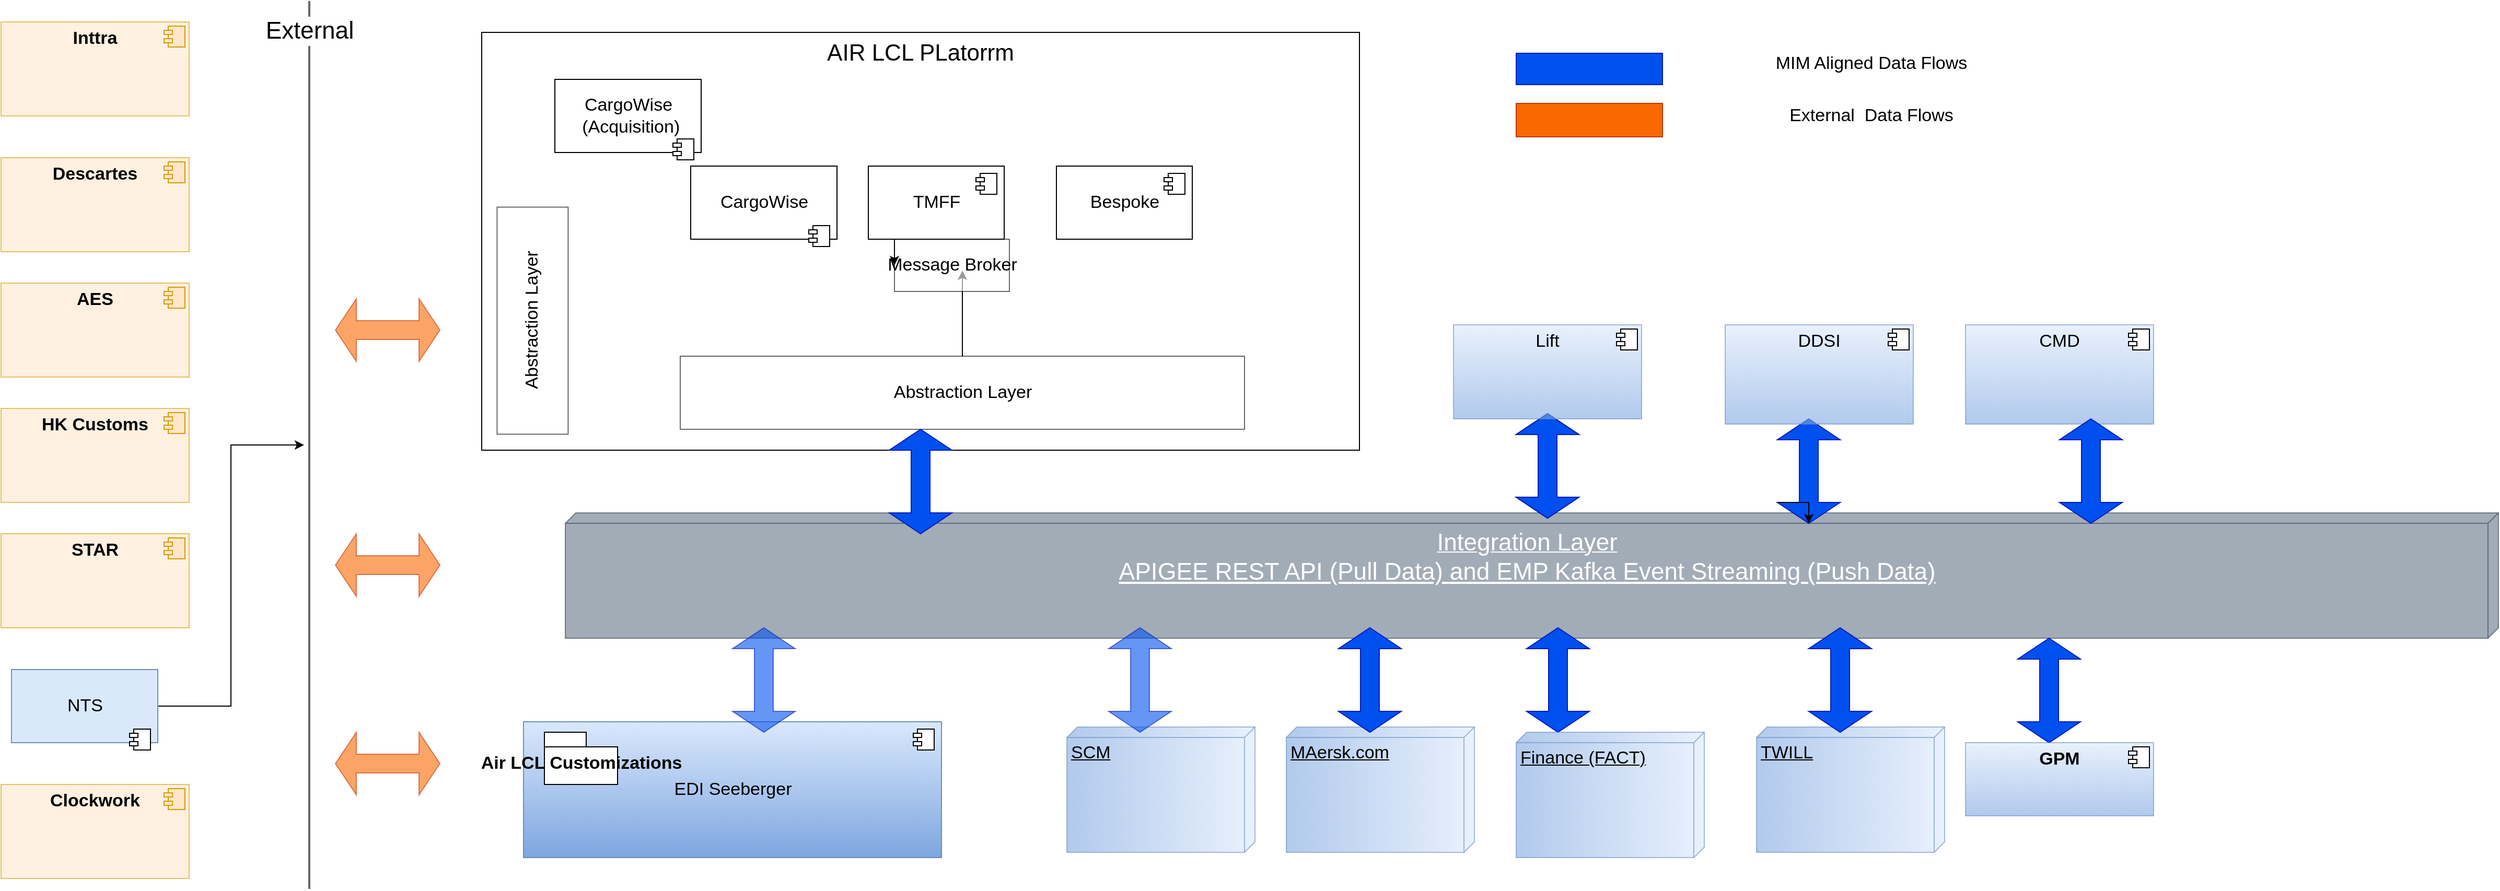 <mxfile version="14.6.3" type="github" pages="2">
  <diagram name="Page-1" id="9f46799a-70d6-7492-0946-bef42562c5a5">
    <mxGraphModel dx="2841" dy="679" grid="1" gridSize="10" guides="1" tooltips="1" connect="1" arrows="1" fold="1" page="1" pageScale="1" pageWidth="1654" pageHeight="1169" math="0" shadow="0">
      <root>
        <mxCell id="0" />
        <mxCell id="1" parent="0" />
        <mxCell id="yIZmvAboS1plVGwmi-o9-18" value="&lt;div style=&quot;font-size: 22px&quot;&gt;AIR LCL PLatorrm&lt;/div&gt;" style="rounded=0;whiteSpace=wrap;html=1;sketch=0;fontSize=17;align=center;verticalAlign=top;" parent="1" vertex="1">
          <mxGeometry x="-1060" y="160" width="840" height="400" as="geometry" />
        </mxCell>
        <mxCell id="8DkEOpbADwX2DGaCOfEL-4" style="edgeStyle=orthogonalEdgeStyle;rounded=0;orthogonalLoop=1;jettySize=auto;html=1;fontSize=17;exitX=0.5;exitY=0;exitDx=0;exitDy=0;" parent="1" source="8DkEOpbADwX2DGaCOfEL-2" edge="1">
          <mxGeometry relative="1" as="geometry">
            <mxPoint x="-600" y="388" as="targetPoint" />
            <mxPoint x="-520" y="480" as="sourcePoint" />
          </mxGeometry>
        </mxCell>
        <mxCell id="8DkEOpbADwX2DGaCOfEL-2" value="Abstraction Layer" style="html=1;dropTarget=0;opacity=60;fontSize=17;" parent="1" vertex="1">
          <mxGeometry x="-870" y="470" width="540" height="70" as="geometry" />
        </mxCell>
        <mxCell id="8DkEOpbADwX2DGaCOfEL-6" value="EDI Seeberger" style="html=1;dropTarget=0;fontSize=17;gradientColor=#7ea6e0;fillColor=#dae8fc;strokeColor=#6c8ebf;" parent="1" vertex="1">
          <mxGeometry x="-1020" y="820" width="400" height="130" as="geometry" />
        </mxCell>
        <mxCell id="8DkEOpbADwX2DGaCOfEL-7" value="" style="shape=module;jettyWidth=8;jettyHeight=4;fontSize=17;" parent="8DkEOpbADwX2DGaCOfEL-6" vertex="1">
          <mxGeometry x="1" width="20" height="20" relative="1" as="geometry">
            <mxPoint x="-27" y="7" as="offset" />
          </mxGeometry>
        </mxCell>
        <mxCell id="8DkEOpbADwX2DGaCOfEL-8" value="Air LCL Customizations" style="shape=folder;fontStyle=1;spacingTop=10;tabWidth=40;tabHeight=14;tabPosition=left;html=1;fontSize=17;" parent="1" vertex="1">
          <mxGeometry x="-1000" y="830" width="70" height="50" as="geometry" />
        </mxCell>
        <mxCell id="8DkEOpbADwX2DGaCOfEL-9" value="&lt;font style=&quot;font-size: 23px&quot;&gt;Integration Layer &lt;br&gt;&lt;div&gt;&lt;span&gt;APIGEE REST API (Pull Data) and EMP Kafka Event Streaming (Push Data)&lt;/span&gt;&lt;/div&gt;&lt;/font&gt;" style="verticalAlign=top;align=center;spacingTop=8;spacingLeft=2;spacingRight=12;shape=cube;size=10;direction=south;fontStyle=4;html=1;opacity=60;fontSize=17;fillColor=#647687;strokeColor=#314354;fontColor=#ffffff;" parent="1" vertex="1">
          <mxGeometry x="-980" y="620" width="1850" height="120" as="geometry" />
        </mxCell>
        <mxCell id="8DkEOpbADwX2DGaCOfEL-10" value="Message Broker" style="html=1;opacity=60;fontSize=17;" parent="1" vertex="1">
          <mxGeometry x="-665" y="358" width="110" height="50" as="geometry" />
        </mxCell>
        <mxCell id="8DkEOpbADwX2DGaCOfEL-11" style="edgeStyle=orthogonalEdgeStyle;rounded=0;orthogonalLoop=1;jettySize=auto;html=1;exitX=0.25;exitY=0;exitDx=0;exitDy=0;entryX=0;entryY=0.5;entryDx=0;entryDy=0;fontSize=17;" parent="1" source="8DkEOpbADwX2DGaCOfEL-10" target="8DkEOpbADwX2DGaCOfEL-10" edge="1">
          <mxGeometry relative="1" as="geometry" />
        </mxCell>
        <mxCell id="8DkEOpbADwX2DGaCOfEL-13" value="CargoWise" style="html=1;dropTarget=0;fontSize=17;" parent="1" vertex="1">
          <mxGeometry x="-860" y="288" width="140" height="70" as="geometry" />
        </mxCell>
        <mxCell id="8DkEOpbADwX2DGaCOfEL-14" value="" style="shape=module;jettyWidth=8;jettyHeight=4;fontSize=17;" parent="8DkEOpbADwX2DGaCOfEL-13" vertex="1">
          <mxGeometry x="1" width="20" height="20" relative="1" as="geometry">
            <mxPoint x="-27" y="57" as="offset" />
          </mxGeometry>
        </mxCell>
        <mxCell id="8DkEOpbADwX2DGaCOfEL-15" value="TMFF" style="html=1;dropTarget=0;fontSize=17;" parent="1" vertex="1">
          <mxGeometry x="-690" y="288" width="130" height="70" as="geometry" />
        </mxCell>
        <mxCell id="8DkEOpbADwX2DGaCOfEL-16" value="" style="shape=module;jettyWidth=8;jettyHeight=4;fontSize=17;" parent="8DkEOpbADwX2DGaCOfEL-15" vertex="1">
          <mxGeometry x="1" width="20" height="20" relative="1" as="geometry">
            <mxPoint x="-27" y="7" as="offset" />
          </mxGeometry>
        </mxCell>
        <mxCell id="8DkEOpbADwX2DGaCOfEL-17" value="Bespoke" style="html=1;dropTarget=0;fontSize=17;" parent="1" vertex="1">
          <mxGeometry x="-510" y="288" width="130" height="70" as="geometry" />
        </mxCell>
        <mxCell id="8DkEOpbADwX2DGaCOfEL-18" value="" style="shape=module;jettyWidth=8;jettyHeight=4;fontSize=17;" parent="8DkEOpbADwX2DGaCOfEL-17" vertex="1">
          <mxGeometry x="1" width="20" height="20" relative="1" as="geometry">
            <mxPoint x="-27" y="7" as="offset" />
          </mxGeometry>
        </mxCell>
        <mxCell id="8DkEOpbADwX2DGaCOfEL-21" value="MAersk.com" style="verticalAlign=top;align=left;spacingTop=8;spacingLeft=2;spacingRight=12;shape=cube;size=10;direction=south;fontStyle=4;html=1;opacity=60;fontSize=17;gradientColor=#7ea6e0;fillColor=#dae8fc;strokeColor=#6c8ebf;" parent="1" vertex="1">
          <mxGeometry x="-290" y="825" width="180" height="120" as="geometry" />
        </mxCell>
        <mxCell id="8DkEOpbADwX2DGaCOfEL-22" value="SCM" style="verticalAlign=top;align=left;spacingTop=8;spacingLeft=2;spacingRight=12;shape=cube;size=10;direction=south;fontStyle=4;html=1;opacity=60;fontSize=17;gradientColor=#7ea6e0;fillColor=#dae8fc;strokeColor=#6c8ebf;" parent="1" vertex="1">
          <mxGeometry x="-500" y="825" width="180" height="120" as="geometry" />
        </mxCell>
        <mxCell id="8DkEOpbADwX2DGaCOfEL-29" value="" style="shape=doubleArrow;whiteSpace=wrap;html=1;rotation=90;fillColor=#0050ef;strokeColor=#001DBC;fontColor=#ffffff;" parent="1" vertex="1">
          <mxGeometry x="160" y="550" width="100" height="60" as="geometry" />
        </mxCell>
        <mxCell id="8DkEOpbADwX2DGaCOfEL-30" style="edgeStyle=orthogonalEdgeStyle;rounded=0;orthogonalLoop=1;jettySize=auto;html=1;exitX=0;exitY=0;exitDx=80;exitDy=60;exitPerimeter=0;entryX=1;entryY=0.5;entryDx=0;entryDy=0;entryPerimeter=0;fontSize=17;" parent="1" source="8DkEOpbADwX2DGaCOfEL-29" target="8DkEOpbADwX2DGaCOfEL-29" edge="1">
          <mxGeometry relative="1" as="geometry" />
        </mxCell>
        <mxCell id="8DkEOpbADwX2DGaCOfEL-32" value="" style="shape=doubleArrow;whiteSpace=wrap;html=1;rotation=90;" parent="1" vertex="1">
          <mxGeometry x="-90" y="545" width="100" height="60" as="geometry" />
        </mxCell>
        <mxCell id="8DkEOpbADwX2DGaCOfEL-34" value="" style="shape=doubleArrow;whiteSpace=wrap;html=1;rotation=90;fillColor=#0050ef;strokeColor=#001DBC;fontColor=#ffffff;" parent="1" vertex="1">
          <mxGeometry x="-80" y="750" width="100" height="60" as="geometry" />
        </mxCell>
        <mxCell id="8DkEOpbADwX2DGaCOfEL-39" value="&lt;font style=&quot;font-size: 23px&quot;&gt;External&lt;/font&gt;" style="line;strokeWidth=2;direction=south;html=1;fontSize=17;opacity=60;" parent="1" vertex="1">
          <mxGeometry x="-1230" y="130" width="10" height="850" as="geometry" />
        </mxCell>
        <mxCell id="8DkEOpbADwX2DGaCOfEL-43" value="&lt;p style=&quot;margin: 0px ; margin-top: 6px ; text-align: center&quot;&gt;&lt;b&gt;Inttra&lt;/b&gt;&lt;/p&gt;" style="align=left;overflow=fill;html=1;dropTarget=0;fontSize=17;opacity=60;fillColor=#ffe6cc;strokeColor=#d79b00;" parent="1" vertex="1">
          <mxGeometry x="-1520" y="150" width="180" height="90" as="geometry" />
        </mxCell>
        <mxCell id="8DkEOpbADwX2DGaCOfEL-44" value="" style="shape=component;jettyWidth=8;jettyHeight=4;fillColor=#ffe6cc;strokeColor=#d79b00;" parent="8DkEOpbADwX2DGaCOfEL-43" vertex="1">
          <mxGeometry x="1" width="20" height="20" relative="1" as="geometry">
            <mxPoint x="-24" y="4" as="offset" />
          </mxGeometry>
        </mxCell>
        <mxCell id="8DkEOpbADwX2DGaCOfEL-45" value="&lt;p style=&quot;margin: 0px ; margin-top: 6px ; text-align: center&quot;&gt;&lt;b&gt;Clockwork&lt;/b&gt;&lt;/p&gt;" style="align=left;overflow=fill;html=1;dropTarget=0;fontSize=17;opacity=60;fillColor=#ffe6cc;strokeColor=#d79b00;" parent="1" vertex="1">
          <mxGeometry x="-1520" y="880" width="180" height="90" as="geometry" />
        </mxCell>
        <mxCell id="8DkEOpbADwX2DGaCOfEL-46" value="" style="shape=component;jettyWidth=8;jettyHeight=4;fillColor=#ffe6cc;strokeColor=#d79b00;" parent="8DkEOpbADwX2DGaCOfEL-45" vertex="1">
          <mxGeometry x="1" width="20" height="20" relative="1" as="geometry">
            <mxPoint x="-24" y="4" as="offset" />
          </mxGeometry>
        </mxCell>
        <mxCell id="8DkEOpbADwX2DGaCOfEL-47" value="&lt;p style=&quot;margin: 0px ; margin-top: 6px ; text-align: center&quot;&gt;&lt;b&gt;Descartes&lt;/b&gt;&lt;/p&gt;" style="align=left;overflow=fill;html=1;dropTarget=0;fontSize=17;opacity=60;fillColor=#ffe6cc;strokeColor=#d79b00;" parent="1" vertex="1">
          <mxGeometry x="-1520" y="280" width="180" height="90" as="geometry" />
        </mxCell>
        <mxCell id="8DkEOpbADwX2DGaCOfEL-48" value="" style="shape=component;jettyWidth=8;jettyHeight=4;fillColor=#ffe6cc;strokeColor=#d79b00;" parent="8DkEOpbADwX2DGaCOfEL-47" vertex="1">
          <mxGeometry x="1" width="20" height="20" relative="1" as="geometry">
            <mxPoint x="-24" y="4" as="offset" />
          </mxGeometry>
        </mxCell>
        <mxCell id="8DkEOpbADwX2DGaCOfEL-49" value="&lt;p style=&quot;margin: 0px ; margin-top: 6px ; text-align: center&quot;&gt;&lt;b&gt;HK Customs&lt;/b&gt;&lt;/p&gt;" style="align=left;overflow=fill;html=1;dropTarget=0;fontSize=17;opacity=60;fillColor=#ffe6cc;strokeColor=#d79b00;" parent="1" vertex="1">
          <mxGeometry x="-1520" y="520" width="180" height="90" as="geometry" />
        </mxCell>
        <mxCell id="8DkEOpbADwX2DGaCOfEL-50" value="" style="shape=component;jettyWidth=8;jettyHeight=4;fillColor=#ffe6cc;strokeColor=#d79b00;" parent="8DkEOpbADwX2DGaCOfEL-49" vertex="1">
          <mxGeometry x="1" width="20" height="20" relative="1" as="geometry">
            <mxPoint x="-24" y="4" as="offset" />
          </mxGeometry>
        </mxCell>
        <mxCell id="8DkEOpbADwX2DGaCOfEL-51" value="&lt;p style=&quot;margin: 0px ; margin-top: 6px ; text-align: center&quot;&gt;&lt;b&gt;AES&lt;/b&gt;&lt;/p&gt;" style="align=left;overflow=fill;html=1;dropTarget=0;fontSize=17;opacity=60;fillColor=#ffe6cc;strokeColor=#d79b00;" parent="1" vertex="1">
          <mxGeometry x="-1520" y="400" width="180" height="90" as="geometry" />
        </mxCell>
        <mxCell id="8DkEOpbADwX2DGaCOfEL-52" value="" style="shape=component;jettyWidth=8;jettyHeight=4;fillColor=#ffe6cc;strokeColor=#d79b00;" parent="8DkEOpbADwX2DGaCOfEL-51" vertex="1">
          <mxGeometry x="1" width="20" height="20" relative="1" as="geometry">
            <mxPoint x="-24" y="4" as="offset" />
          </mxGeometry>
        </mxCell>
        <mxCell id="8DkEOpbADwX2DGaCOfEL-53" value="&lt;p style=&quot;margin: 0px ; margin-top: 6px ; text-align: center&quot;&gt;&lt;b&gt;STAR&lt;/b&gt;&lt;/p&gt;" style="align=left;overflow=fill;html=1;dropTarget=0;fontSize=17;opacity=60;fillColor=#ffe6cc;strokeColor=#d79b00;" parent="1" vertex="1">
          <mxGeometry x="-1520" y="640" width="180" height="90" as="geometry" />
        </mxCell>
        <mxCell id="8DkEOpbADwX2DGaCOfEL-54" value="" style="shape=component;jettyWidth=8;jettyHeight=4;fillColor=#ffe6cc;strokeColor=#d79b00;" parent="8DkEOpbADwX2DGaCOfEL-53" vertex="1">
          <mxGeometry x="1" width="20" height="20" relative="1" as="geometry">
            <mxPoint x="-24" y="4" as="offset" />
          </mxGeometry>
        </mxCell>
        <mxCell id="8DkEOpbADwX2DGaCOfEL-59" value="" style="shape=doubleArrow;whiteSpace=wrap;html=1;fontSize=17;opacity=60;rotation=90;fillColor=#0050ef;strokeColor=#001DBC;fontColor=#ffffff;" parent="1" vertex="1">
          <mxGeometry x="-480" y="750" width="100" height="60" as="geometry" />
        </mxCell>
        <mxCell id="8DkEOpbADwX2DGaCOfEL-61" value="" style="shape=doubleArrow;whiteSpace=wrap;html=1;fontSize=17;opacity=60;fillColor=#fa6800;strokeColor=#C73500;fontColor=#ffffff;" parent="1" vertex="1">
          <mxGeometry x="-1200" y="640" width="100" height="60" as="geometry" />
        </mxCell>
        <mxCell id="8DkEOpbADwX2DGaCOfEL-62" value="" style="shape=doubleArrow;whiteSpace=wrap;html=1;fontSize=17;opacity=60;fillColor=#fa6800;strokeColor=#C73500;fontColor=#ffffff;" parent="1" vertex="1">
          <mxGeometry x="-1200" y="830" width="100" height="60" as="geometry" />
        </mxCell>
        <mxCell id="8DkEOpbADwX2DGaCOfEL-63" value="Abstraction Layer" style="html=1;dropTarget=0;opacity=60;fontSize=17;rotation=-90;" parent="1" vertex="1">
          <mxGeometry x="-1120.0" y="402" width="217.41" height="68" as="geometry" />
        </mxCell>
        <mxCell id="8DkEOpbADwX2DGaCOfEL-64" value="" style="shape=doubleArrow;whiteSpace=wrap;html=1;fontSize=17;opacity=60;fillColor=#fa6800;strokeColor=#C73500;fontColor=#ffffff;" parent="1" vertex="1">
          <mxGeometry x="-1200" y="415" width="100" height="60" as="geometry" />
        </mxCell>
        <mxCell id="yIZmvAboS1plVGwmi-o9-2" value="" style="shape=doubleArrow;whiteSpace=wrap;html=1;rotation=90;fillColor=#0050ef;strokeColor=#001DBC;fontColor=#ffffff;" parent="1" vertex="1">
          <mxGeometry x="390" y="760" width="100" height="60" as="geometry" />
        </mxCell>
        <mxCell id="yIZmvAboS1plVGwmi-o9-6" value="" style="shape=doubleArrow;whiteSpace=wrap;html=1;rotation=90;fillColor=#0050ef;strokeColor=#001DBC;fontColor=#ffffff;" parent="1" vertex="1">
          <mxGeometry x="-690" y="560" width="100" height="60" as="geometry" />
        </mxCell>
        <mxCell id="yIZmvAboS1plVGwmi-o9-7" value="" style="shape=doubleArrow;whiteSpace=wrap;html=1;rotation=90;fillColor=#0050ef;strokeColor=#001DBC;fontColor=#ffffff;" parent="1" vertex="1">
          <mxGeometry x="-90" y="545" width="100" height="60" as="geometry" />
        </mxCell>
        <mxCell id="yIZmvAboS1plVGwmi-o9-12" value="" style="rounded=0;whiteSpace=wrap;html=1;sketch=0;fillColor=#0050ef;strokeColor=#001DBC;fontColor=#ffffff;" parent="1" vertex="1">
          <mxGeometry x="-70" y="180" width="140" height="30" as="geometry" />
        </mxCell>
        <mxCell id="yIZmvAboS1plVGwmi-o9-14" value="MIM Aligned Data Flows" style="text;html=1;strokeColor=none;fillColor=none;align=center;verticalAlign=middle;whiteSpace=wrap;rounded=0;sketch=0;fontSize=17;" parent="1" vertex="1">
          <mxGeometry x="130" y="170" width="280" height="40" as="geometry" />
        </mxCell>
        <mxCell id="yIZmvAboS1plVGwmi-o9-19" value="" style="shape=doubleArrow;whiteSpace=wrap;html=1;rotation=90;fillColor=#0050ef;strokeColor=#001DBC;fontColor=#ffffff;" parent="1" vertex="1">
          <mxGeometry x="-260" y="750" width="100" height="60" as="geometry" />
        </mxCell>
        <mxCell id="yIZmvAboS1plVGwmi-o9-23" value="" style="rounded=0;whiteSpace=wrap;html=1;sketch=0;fontSize=17;strokeColor=#C73500;fillColor=#fa6800;fontColor=#ffffff;" parent="1" vertex="1">
          <mxGeometry x="-70" y="228" width="140" height="32" as="geometry" />
        </mxCell>
        <mxCell id="yIZmvAboS1plVGwmi-o9-24" value="External&amp;nbsp; Data Flows" style="text;html=1;strokeColor=none;fillColor=none;align=center;verticalAlign=middle;whiteSpace=wrap;rounded=0;sketch=0;fontSize=17;" parent="1" vertex="1">
          <mxGeometry x="130" y="220" width="280" height="40" as="geometry" />
        </mxCell>
        <mxCell id="yIZmvAboS1plVGwmi-o9-43" value="&lt;p style=&quot;margin: 6px 0px 0px; text-align: center; font-size: 17px;&quot;&gt;Lift&lt;/p&gt;" style="align=left;overflow=fill;html=1;dropTarget=0;opacity=60;fontSize=17;gradientColor=#7ea6e0;fillColor=#dae8fc;strokeColor=#6c8ebf;" parent="1" vertex="1">
          <mxGeometry x="-130" y="440" width="180" height="90" as="geometry" />
        </mxCell>
        <mxCell id="yIZmvAboS1plVGwmi-o9-44" value="" style="shape=component;jettyWidth=8;jettyHeight=4;fontSize=17;" parent="yIZmvAboS1plVGwmi-o9-43" vertex="1">
          <mxGeometry x="1" width="20" height="20" relative="1" as="geometry">
            <mxPoint x="-24" y="4" as="offset" />
          </mxGeometry>
        </mxCell>
        <mxCell id="yIZmvAboS1plVGwmi-o9-45" value="&lt;p style=&quot;margin: 6px 0px 0px ; text-align: center ; font-size: 17px&quot;&gt;DDSI&lt;/p&gt;" style="align=left;overflow=fill;html=1;dropTarget=0;opacity=60;fontSize=17;gradientColor=#7ea6e0;fillColor=#dae8fc;strokeColor=#6c8ebf;" parent="1" vertex="1">
          <mxGeometry x="130" y="440" width="180" height="95" as="geometry" />
        </mxCell>
        <mxCell id="yIZmvAboS1plVGwmi-o9-46" value="" style="shape=component;jettyWidth=8;jettyHeight=4;fontSize=17;" parent="yIZmvAboS1plVGwmi-o9-45" vertex="1">
          <mxGeometry x="1" width="20" height="20" relative="1" as="geometry">
            <mxPoint x="-24" y="4" as="offset" />
          </mxGeometry>
        </mxCell>
        <mxCell id="yIZmvAboS1plVGwmi-o9-47" value="&lt;p style=&quot;margin: 6px 0px 0px ; text-align: center ; font-size: 17px&quot;&gt;CMD&lt;/p&gt;" style="align=left;overflow=fill;html=1;dropTarget=0;opacity=60;fontSize=17;gradientColor=#7ea6e0;fillColor=#dae8fc;strokeColor=#6c8ebf;" parent="1" vertex="1">
          <mxGeometry x="360" y="440" width="180" height="95" as="geometry" />
        </mxCell>
        <mxCell id="yIZmvAboS1plVGwmi-o9-48" value="" style="shape=component;jettyWidth=8;jettyHeight=4;fontSize=17;" parent="yIZmvAboS1plVGwmi-o9-47" vertex="1">
          <mxGeometry x="1" width="20" height="20" relative="1" as="geometry">
            <mxPoint x="-24" y="4" as="offset" />
          </mxGeometry>
        </mxCell>
        <mxCell id="yIZmvAboS1plVGwmi-o9-49" value="&lt;p style=&quot;margin: 0px ; margin-top: 6px ; text-align: center&quot;&gt;&lt;b&gt;GPM&lt;/b&gt;&lt;/p&gt;" style="align=left;overflow=fill;html=1;dropTarget=0;fontSize=17;opacity=60;gradientColor=#7ea6e0;fillColor=#dae8fc;strokeColor=#6c8ebf;" parent="1" vertex="1">
          <mxGeometry x="360" y="840" width="180" height="70" as="geometry" />
        </mxCell>
        <mxCell id="yIZmvAboS1plVGwmi-o9-50" value="" style="shape=component;jettyWidth=8;jettyHeight=4;" parent="yIZmvAboS1plVGwmi-o9-49" vertex="1">
          <mxGeometry x="1" width="20" height="20" relative="1" as="geometry">
            <mxPoint x="-24" y="4" as="offset" />
          </mxGeometry>
        </mxCell>
        <mxCell id="i5_MSsrpzj_MA6RazkfI-1" value="" style="shape=doubleArrow;whiteSpace=wrap;html=1;rotation=90;fillColor=#0050ef;strokeColor=#001DBC;fontColor=#ffffff;" parent="1" vertex="1">
          <mxGeometry x="430" y="550" width="100" height="60" as="geometry" />
        </mxCell>
        <mxCell id="i5_MSsrpzj_MA6RazkfI-12" value="Finance (FACT)" style="verticalAlign=top;align=left;spacingTop=8;spacingLeft=2;spacingRight=12;shape=cube;size=10;direction=south;fontStyle=4;html=1;fontSize=17;opacity=60;gradientColor=#7ea6e0;fillColor=#dae8fc;strokeColor=#6c8ebf;" parent="1" vertex="1">
          <mxGeometry x="-70" y="830" width="180" height="120" as="geometry" />
        </mxCell>
        <mxCell id="i5_MSsrpzj_MA6RazkfI-19" value="TWILL" style="verticalAlign=top;align=left;spacingTop=8;spacingLeft=2;spacingRight=12;shape=cube;size=10;direction=south;fontStyle=4;html=1;fontSize=17;opacity=60;gradientColor=#7ea6e0;fillColor=#dae8fc;strokeColor=#6c8ebf;" parent="1" vertex="1">
          <mxGeometry x="160" y="825" width="180" height="120" as="geometry" />
        </mxCell>
        <mxCell id="i5_MSsrpzj_MA6RazkfI-20" value="" style="shape=doubleArrow;whiteSpace=wrap;html=1;rotation=90;fillColor=#0050ef;strokeColor=#001DBC;fontColor=#ffffff;" parent="1" vertex="1">
          <mxGeometry x="190" y="750" width="100" height="60" as="geometry" />
        </mxCell>
        <mxCell id="i5_MSsrpzj_MA6RazkfI-22" value="" style="shape=doubleArrow;whiteSpace=wrap;html=1;fontSize=17;opacity=60;rotation=90;fillColor=#0050ef;strokeColor=#001DBC;fontColor=#ffffff;" parent="1" vertex="1">
          <mxGeometry x="-840" y="750" width="100" height="60" as="geometry" />
        </mxCell>
        <mxCell id="jg66TISKfYZpTwH5pZbs-1" value="CargoWise&lt;br&gt;&amp;nbsp;(Acquisition)" style="html=1;dropTarget=0;fontSize=17;" parent="1" vertex="1">
          <mxGeometry x="-990" y="205" width="140" height="70" as="geometry" />
        </mxCell>
        <mxCell id="jg66TISKfYZpTwH5pZbs-2" value="" style="shape=module;jettyWidth=8;jettyHeight=4;fontSize=17;" parent="jg66TISKfYZpTwH5pZbs-1" vertex="1">
          <mxGeometry x="1" width="20" height="20" relative="1" as="geometry">
            <mxPoint x="-27" y="57" as="offset" />
          </mxGeometry>
        </mxCell>
        <mxCell id="jg66TISKfYZpTwH5pZbs-5" value="" style="edgeStyle=orthogonalEdgeStyle;rounded=0;orthogonalLoop=1;jettySize=auto;html=1;" parent="1" source="jg66TISKfYZpTwH5pZbs-3" target="8DkEOpbADwX2DGaCOfEL-39" edge="1">
          <mxGeometry relative="1" as="geometry" />
        </mxCell>
        <mxCell id="jg66TISKfYZpTwH5pZbs-3" value="NTS" style="html=1;dropTarget=0;fontSize=17;fillColor=#dae8fc;strokeColor=#6c8ebf;" parent="1" vertex="1">
          <mxGeometry x="-1510" y="770" width="140" height="70" as="geometry" />
        </mxCell>
        <mxCell id="jg66TISKfYZpTwH5pZbs-4" value="" style="shape=module;jettyWidth=8;jettyHeight=4;fontSize=17;" parent="jg66TISKfYZpTwH5pZbs-3" vertex="1">
          <mxGeometry x="1" width="20" height="20" relative="1" as="geometry">
            <mxPoint x="-27" y="57" as="offset" />
          </mxGeometry>
        </mxCell>
      </root>
    </mxGraphModel>
  </diagram>
  <diagram id="qq24ump1-K_oy7pR4gMm" name="Sensor Transport New Flow">
    <mxGraphModel dx="1401" dy="763" grid="1" gridSize="10" guides="1" tooltips="1" connect="1" arrows="1" fold="1" page="1" pageScale="1" pageWidth="1654" pageHeight="1169" math="0" shadow="0">
      <root>
        <mxCell id="3SMzHpaPHOP0sQKuE5mX-0" />
        <mxCell id="3SMzHpaPHOP0sQKuE5mX-1" parent="3SMzHpaPHOP0sQKuE5mX-0" />
        <mxCell id="3SMzHpaPHOP0sQKuE5mX-14" style="rounded=0;orthogonalLoop=1;jettySize=auto;html=1;exitX=0;exitY=0.5;exitDx=0;exitDy=0;entryX=0;entryY=0.75;entryDx=0;entryDy=0;fillColor=#f8cecc;strokeColor=#b85450;" parent="3SMzHpaPHOP0sQKuE5mX-1" source="3SMzHpaPHOP0sQKuE5mX-2" target="3SMzHpaPHOP0sQKuE5mX-8" edge="1">
          <mxGeometry relative="1" as="geometry">
            <Array as="points">
              <mxPoint x="60" y="90" />
              <mxPoint x="60" y="423" />
            </Array>
          </mxGeometry>
        </mxCell>
        <mxCell id="dSScK0Fup5-AbwH2DOtc-0" value="Current Flow" style="edgeLabel;html=1;align=center;verticalAlign=middle;resizable=0;points=[];" vertex="1" connectable="0" parent="3SMzHpaPHOP0sQKuE5mX-14">
          <mxGeometry x="0.109" relative="1" as="geometry">
            <mxPoint as="offset" />
          </mxGeometry>
        </mxCell>
        <mxCell id="3SMzHpaPHOP0sQKuE5mX-2" value="Sensor Transport" style="rounded=1;whiteSpace=wrap;html=1;" parent="3SMzHpaPHOP0sQKuE5mX-1" vertex="1">
          <mxGeometry x="100" y="60" width="120" height="60" as="geometry" />
        </mxCell>
        <mxCell id="3SMzHpaPHOP0sQKuE5mX-3" value="EDI Seeberger" style="rounded=1;whiteSpace=wrap;html=1;" parent="3SMzHpaPHOP0sQKuE5mX-1" vertex="1">
          <mxGeometry x="270" y="100" width="120" height="60" as="geometry" />
        </mxCell>
        <mxCell id="3SMzHpaPHOP0sQKuE5mX-4" value="Apigee" style="rounded=1;whiteSpace=wrap;html=1;" parent="3SMzHpaPHOP0sQKuE5mX-1" vertex="1">
          <mxGeometry x="430" y="290" width="280" height="30" as="geometry" />
        </mxCell>
        <mxCell id="3SMzHpaPHOP0sQKuE5mX-5" value="EMP" style="rounded=1;whiteSpace=wrap;html=1;" parent="3SMzHpaPHOP0sQKuE5mX-1" vertex="1">
          <mxGeometry x="100" y="210" width="290" height="30" as="geometry" />
        </mxCell>
        <mxCell id="3SMzHpaPHOP0sQKuE5mX-6" value="Canonical/Abstraction Layer" style="rounded=1;whiteSpace=wrap;html=1;" parent="3SMzHpaPHOP0sQKuE5mX-1" vertex="1">
          <mxGeometry x="110" y="290" width="270" height="30" as="geometry" />
        </mxCell>
        <mxCell id="3SMzHpaPHOP0sQKuE5mX-7" value="CW One" style="rounded=1;whiteSpace=wrap;html=1;" parent="3SMzHpaPHOP0sQKuE5mX-1" vertex="1">
          <mxGeometry x="280" y="460" width="130" height="60" as="geometry" />
        </mxCell>
        <mxCell id="3SMzHpaPHOP0sQKuE5mX-16" style="edgeStyle=none;rounded=0;orthogonalLoop=1;jettySize=auto;html=1;exitX=0.5;exitY=1;exitDx=0;exitDy=0;entryX=0.5;entryY=0;entryDx=0;entryDy=0;" parent="3SMzHpaPHOP0sQKuE5mX-1" source="3SMzHpaPHOP0sQKuE5mX-8" target="3SMzHpaPHOP0sQKuE5mX-13" edge="1">
          <mxGeometry relative="1" as="geometry" />
        </mxCell>
        <mxCell id="3SMzHpaPHOP0sQKuE5mX-8" value="Message Broker" style="rounded=1;whiteSpace=wrap;html=1;" parent="3SMzHpaPHOP0sQKuE5mX-1" vertex="1">
          <mxGeometry x="120" y="400" width="130" height="30" as="geometry" />
        </mxCell>
        <mxCell id="3SMzHpaPHOP0sQKuE5mX-11" value="Maersk.com" style="rounded=1;whiteSpace=wrap;html=1;" parent="3SMzHpaPHOP0sQKuE5mX-1" vertex="1">
          <mxGeometry x="540" y="100" width="120" height="60" as="geometry" />
        </mxCell>
        <mxCell id="3SMzHpaPHOP0sQKuE5mX-12" value="Portal" style="rounded=1;whiteSpace=wrap;html=1;" parent="3SMzHpaPHOP0sQKuE5mX-1" vertex="1">
          <mxGeometry x="700" y="40" width="120" height="60" as="geometry" />
        </mxCell>
        <mxCell id="3SMzHpaPHOP0sQKuE5mX-13" value="TMFF" style="rounded=1;whiteSpace=wrap;html=1;" parent="3SMzHpaPHOP0sQKuE5mX-1" vertex="1">
          <mxGeometry x="120" y="460" width="130" height="60" as="geometry" />
        </mxCell>
        <mxCell id="dSScK0Fup5-AbwH2DOtc-1" value="" style="endArrow=classic;html=1;exitX=0.5;exitY=1;exitDx=0;exitDy=0;" edge="1" parent="3SMzHpaPHOP0sQKuE5mX-1" source="3SMzHpaPHOP0sQKuE5mX-3" target="3SMzHpaPHOP0sQKuE5mX-5">
          <mxGeometry width="50" height="50" relative="1" as="geometry">
            <mxPoint x="690" y="420" as="sourcePoint" />
            <mxPoint x="740" y="370" as="targetPoint" />
          </mxGeometry>
        </mxCell>
        <mxCell id="dSScK0Fup5-AbwH2DOtc-3" value="" style="endArrow=classic;html=1;entryX=0;entryY=0.5;entryDx=0;entryDy=0;" edge="1" parent="3SMzHpaPHOP0sQKuE5mX-1" source="3SMzHpaPHOP0sQKuE5mX-2" target="3SMzHpaPHOP0sQKuE5mX-3">
          <mxGeometry width="50" height="50" relative="1" as="geometry">
            <mxPoint x="160" y="120" as="sourcePoint" />
            <mxPoint x="210" y="70" as="targetPoint" />
            <Array as="points">
              <mxPoint x="160" y="130" />
            </Array>
          </mxGeometry>
        </mxCell>
        <mxCell id="dSScK0Fup5-AbwH2DOtc-5" value="" style="endArrow=classic;html=1;" edge="1" parent="3SMzHpaPHOP0sQKuE5mX-1" source="3SMzHpaPHOP0sQKuE5mX-5" target="3SMzHpaPHOP0sQKuE5mX-6">
          <mxGeometry width="50" height="50" relative="1" as="geometry">
            <mxPoint x="680" y="210" as="sourcePoint" />
            <mxPoint x="730" y="160" as="targetPoint" />
          </mxGeometry>
        </mxCell>
        <mxCell id="dSScK0Fup5-AbwH2DOtc-6" value="" style="endArrow=classic;html=1;entryX=0.5;entryY=0;entryDx=0;entryDy=0;" edge="1" parent="3SMzHpaPHOP0sQKuE5mX-1" source="3SMzHpaPHOP0sQKuE5mX-6" target="3SMzHpaPHOP0sQKuE5mX-8">
          <mxGeometry width="50" height="50" relative="1" as="geometry">
            <mxPoint x="680" y="210" as="sourcePoint" />
            <mxPoint x="730" y="160" as="targetPoint" />
          </mxGeometry>
        </mxCell>
        <mxCell id="dSScK0Fup5-AbwH2DOtc-7" value="" style="endArrow=classic;html=1;exitX=0.5;exitY=1;exitDx=0;exitDy=0;" edge="1" parent="3SMzHpaPHOP0sQKuE5mX-1" source="3SMzHpaPHOP0sQKuE5mX-6" target="3SMzHpaPHOP0sQKuE5mX-7">
          <mxGeometry width="50" height="50" relative="1" as="geometry">
            <mxPoint x="680" y="210" as="sourcePoint" />
            <mxPoint x="730" y="160" as="targetPoint" />
          </mxGeometry>
        </mxCell>
      </root>
    </mxGraphModel>
  </diagram>
</mxfile>
